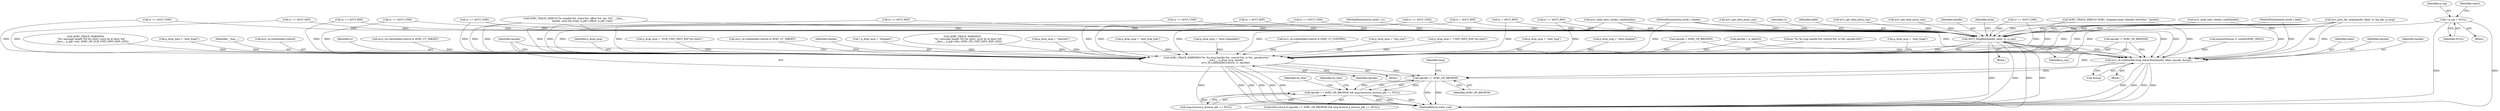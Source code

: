 digraph "0_Android_830cb39cb2a0f1bf6704d264e2a5c5029c175dd7@pointer" {
"1000147" [label="(Call,* p_rsp = NULL)"];
"1000996" [label="(Call,AVCT_MsgReq(handle, label, cr, p_rsp))"];
"1001015" [label="(Call,avrc_cb.ccb[handle].msg_cback.Run(handle, label, opcode, &msg))"];
"1001039" [label="(Call,opcode == AVRC_OP_BROWSE)"];
"1001038" [label="(Call,opcode == AVRC_OP_BROWSE && msg.browse.p_browse_pkt == NULL)"];
"1001023" [label="(Call,AVRC_TRACE_WARNING(\"%s %s msg handle:%d, control:%d, cr:%d, opcode:x%x\",\n                       __func__, p_drop_msg, handle,\n                       avrc_cb.ccb[handle].control, cr, opcode))"];
"1000388" [label="(Call,cr == AVCT_CMD)"];
"1001037" [label="(ControlStructure,if (opcode == AVRC_OP_BROWSE && msg.browse.p_browse_pkt == NULL))"];
"1001026" [label="(Identifier,p_drop_msg)"];
"1000788" [label="(Call,p_drop_msg = \"req_cont\")"];
"1001041" [label="(Identifier,AVRC_OP_BROWSE)"];
"1000684" [label="(Call,cr == AVCT_CMD)"];
"1000803" [label="(Call,p_drop_msg = \"sent_fragd\")"];
"1000149" [label="(Identifier,NULL)"];
"1000129" [label="(MethodParameterIn,uint8_t handle)"];
"1000130" [label="(MethodParameterIn,uint8_t label)"];
"1000962" [label="(Call,opcode != AVRC_OP_BROWSE)"];
"1000978" [label="(Call,avrc_get_data_ptr(p_rsp))"];
"1000933" [label="(Call,avrc_send_next_vendor_cmd(handle))"];
"1000310" [label="(Call,AVRC_TRACE_DEBUG(\"%s handle:%d, ctype:%d, offset:%d, len: %d\", __func__,\n                      handle, msg.hdr.ctype, p_pkt->offset, p_pkt->len))"];
"1001039" [label="(Call,opcode == AVRC_OP_BROWSE)"];
"1001019" [label="(Call,&msg)"];
"1000526" [label="(Call,avrc_get_data_ptr(p_rsp))"];
"1000207" [label="(Call,AVRC_TRACE_DEBUG(\"AVRC: stopping timer (handle=0x%02x)\", handle))"];
"1001042" [label="(Call,msg.browse.p_browse_pkt == NULL)"];
"1000581" [label="(Call,AVRC_TRACE_WARNING(\n                \"%s: message length %d too short: must be at least %d\",\n                __func__, p_pkt->len, AVRC_OP_SUB_UNIT_INFO_RSP_LEN))"];
"1000793" [label="(Call,p_drop_msg = \"sent_frag3\")"];
"1001007" [label="(Block,)"];
"1001025" [label="(Identifier,__func__)"];
"1001028" [label="(Call,avrc_cb.ccb[handle].control)"];
"1000349" [label="(Call,opcode = p_data[2])"];
"1001051" [label="(Identifier,do_free)"];
"1000815" [label="(Call,avrc_send_next_vendor_cmd(handle))"];
"1001017" [label="(Identifier,label)"];
"1000203" [label="(Call,cr == AVCT_RSP)"];
"1001035" [label="(Identifier,cr)"];
"1001038" [label="(Call,opcode == AVRC_OP_BROWSE && msg.browse.p_browse_pkt == NULL)"];
"1001015" [label="(Call,avrc_cb.ccb[handle].msg_cback.Run(handle, label, opcode, &msg))"];
"1001018" [label="(Identifier,opcode)"];
"1000939" [label="(Call,avrc_cb.ccb[handle].control & AVRC_CT_TARGET)"];
"1000379" [label="(Call,cr == AVCT_RSP)"];
"1000515" [label="(Call,cr == AVCT_CMD)"];
"1000366" [label="(Call,cr == AVCT_CMD)"];
"1000987" [label="(Call,cr = AVCT_RSP)"];
"1000594" [label="(Call,p_drop_msg = \"SUB_UNIT_INFO_RSP too short\")"];
"1000357" [label="(Call,avrc_cb.ccb[handle].control & AVRC_CT_TARGET)"];
"1001027" [label="(Identifier,handle)"];
"1000157" [label="(Call,* p_drop_msg = \"dropped\")"];
"1000461" [label="(Call,AVRC_TRACE_WARNING(\n                \"%s: message length %d too short: must be at least %d\",\n                __func__, p_pkt->len, AVRC_OP_UNIT_INFO_RSP_LEN))"];
"1000984" [label="(Call,p_drop_msg = \"rejected\")"];
"1000827" [label="(Call,cr == AVCT_CMD)"];
"1000566" [label="(Call,cr = AVCT_RSP)"];
"1000399" [label="(Call,avrc_get_data_ptr(p_rsp))"];
"1000999" [label="(Identifier,cr)"];
"1001016" [label="(Identifier,handle)"];
"1000798" [label="(Call,p_drop_msg = \"sent_frag_free\")"];
"1000998" [label="(Identifier,label)"];
"1000446" [label="(Call,cr = AVCT_RSP)"];
"1000147" [label="(Call,* p_rsp = NULL)"];
"1001040" [label="(Identifier,opcode)"];
"1000996" [label="(Call,AVCT_MsgReq(handle, label, cr, p_rsp))"];
"1001000" [label="(Identifier,p_rsp)"];
"1000242" [label="(Call,opcode = AVRC_OP_BROWSE)"];
"1000569" [label="(Call,p_drop_msg = \"auto responded\")"];
"1000808" [label="(Call,cr == AVCT_RSP)"];
"1000370" [label="(Call,avrc_cb.ccb[handle].control & AVRC_CT_CONTROL)"];
"1000995" [label="(Block,)"];
"1000753" [label="(Call,avrc_proc_far_msg(handle, label, cr, &p_pkt, p_msg))"];
"1000474" [label="(Call,p_drop_msg = \"UNIT_INFO_RSP too short\")"];
"1000133" [label="(Block,)"];
"1000740" [label="(Call,cr == AVCT_CMD)"];
"1001054" [label="(Identifier,do_free)"];
"1000997" [label="(Identifier,handle)"];
"1001002" [label="(Identifier,drop)"];
"1000783" [label="(Call,p_drop_msg = \"sent_frag\")"];
"1000929" [label="(Call,cr == AVCT_RSP)"];
"1001023" [label="(Call,AVRC_TRACE_WARNING(\"%s %s msg handle:%d, control:%d, cr:%d, opcode:x%x\",\n                       __func__, p_drop_msg, handle,\n                       avrc_cb.ccb[handle].control, cr, opcode))"];
"1001036" [label="(Identifier,opcode)"];
"1000449" [label="(Call,p_drop_msg = \"auto respond\")"];
"1000948" [label="(Call,cr == AVCT_CMD)"];
"1001022" [label="(Block,)"];
"1000131" [label="(MethodParameterIn,uint8_t cr)"];
"1001045" [label="(Identifier,msg)"];
"1001024" [label="(Literal,\"%s %s msg handle:%d, control:%d, cr:%d, opcode:x%x\")"];
"1000148" [label="(Identifier,p_rsp)"];
"1000154" [label="(Identifier,reject)"];
"1001057" [label="(MethodReturn,static void)"];
"1000229" [label="(Call,memset(&msg, 0, sizeof(tAVRC_MSG)))"];
"1000147" -> "1000133"  [label="AST: "];
"1000147" -> "1000149"  [label="CFG: "];
"1000148" -> "1000147"  [label="AST: "];
"1000149" -> "1000147"  [label="AST: "];
"1000154" -> "1000147"  [label="CFG: "];
"1000147" -> "1001057"  [label="DDG: "];
"1000147" -> "1001057"  [label="DDG: "];
"1000147" -> "1000996"  [label="DDG: "];
"1000996" -> "1000995"  [label="AST: "];
"1000996" -> "1001000"  [label="CFG: "];
"1000997" -> "1000996"  [label="AST: "];
"1000998" -> "1000996"  [label="AST: "];
"1000999" -> "1000996"  [label="AST: "];
"1001000" -> "1000996"  [label="AST: "];
"1001002" -> "1000996"  [label="CFG: "];
"1000996" -> "1001057"  [label="DDG: "];
"1000996" -> "1001057"  [label="DDG: "];
"1000996" -> "1001057"  [label="DDG: "];
"1000996" -> "1001057"  [label="DDG: "];
"1000753" -> "1000996"  [label="DDG: "];
"1000753" -> "1000996"  [label="DDG: "];
"1000753" -> "1000996"  [label="DDG: "];
"1000815" -> "1000996"  [label="DDG: "];
"1000207" -> "1000996"  [label="DDG: "];
"1000933" -> "1000996"  [label="DDG: "];
"1000310" -> "1000996"  [label="DDG: "];
"1000129" -> "1000996"  [label="DDG: "];
"1000130" -> "1000996"  [label="DDG: "];
"1000388" -> "1000996"  [label="DDG: "];
"1000684" -> "1000996"  [label="DDG: "];
"1000379" -> "1000996"  [label="DDG: "];
"1000366" -> "1000996"  [label="DDG: "];
"1000948" -> "1000996"  [label="DDG: "];
"1000987" -> "1000996"  [label="DDG: "];
"1000808" -> "1000996"  [label="DDG: "];
"1000446" -> "1000996"  [label="DDG: "];
"1000515" -> "1000996"  [label="DDG: "];
"1000827" -> "1000996"  [label="DDG: "];
"1000566" -> "1000996"  [label="DDG: "];
"1000929" -> "1000996"  [label="DDG: "];
"1000740" -> "1000996"  [label="DDG: "];
"1000203" -> "1000996"  [label="DDG: "];
"1000131" -> "1000996"  [label="DDG: "];
"1000978" -> "1000996"  [label="DDG: "];
"1000399" -> "1000996"  [label="DDG: "];
"1000526" -> "1000996"  [label="DDG: "];
"1000996" -> "1001015"  [label="DDG: "];
"1000996" -> "1001015"  [label="DDG: "];
"1000996" -> "1001023"  [label="DDG: "];
"1000996" -> "1001023"  [label="DDG: "];
"1001015" -> "1001007"  [label="AST: "];
"1001015" -> "1001019"  [label="CFG: "];
"1001016" -> "1001015"  [label="AST: "];
"1001017" -> "1001015"  [label="AST: "];
"1001018" -> "1001015"  [label="AST: "];
"1001019" -> "1001015"  [label="AST: "];
"1001040" -> "1001015"  [label="CFG: "];
"1001015" -> "1001057"  [label="DDG: "];
"1001015" -> "1001057"  [label="DDG: "];
"1001015" -> "1001057"  [label="DDG: "];
"1001015" -> "1001057"  [label="DDG: "];
"1000753" -> "1001015"  [label="DDG: "];
"1000753" -> "1001015"  [label="DDG: "];
"1000815" -> "1001015"  [label="DDG: "];
"1000207" -> "1001015"  [label="DDG: "];
"1000933" -> "1001015"  [label="DDG: "];
"1000310" -> "1001015"  [label="DDG: "];
"1000129" -> "1001015"  [label="DDG: "];
"1000130" -> "1001015"  [label="DDG: "];
"1000349" -> "1001015"  [label="DDG: "];
"1000962" -> "1001015"  [label="DDG: "];
"1000242" -> "1001015"  [label="DDG: "];
"1000229" -> "1001015"  [label="DDG: "];
"1001015" -> "1001039"  [label="DDG: "];
"1001039" -> "1001038"  [label="AST: "];
"1001039" -> "1001041"  [label="CFG: "];
"1001040" -> "1001039"  [label="AST: "];
"1001041" -> "1001039"  [label="AST: "];
"1001045" -> "1001039"  [label="CFG: "];
"1001038" -> "1001039"  [label="CFG: "];
"1001039" -> "1001057"  [label="DDG: "];
"1001039" -> "1001057"  [label="DDG: "];
"1001039" -> "1001038"  [label="DDG: "];
"1001039" -> "1001038"  [label="DDG: "];
"1001023" -> "1001039"  [label="DDG: "];
"1000962" -> "1001039"  [label="DDG: "];
"1001038" -> "1001037"  [label="AST: "];
"1001038" -> "1001042"  [label="CFG: "];
"1001042" -> "1001038"  [label="AST: "];
"1001051" -> "1001038"  [label="CFG: "];
"1001054" -> "1001038"  [label="CFG: "];
"1001038" -> "1001057"  [label="DDG: "];
"1001038" -> "1001057"  [label="DDG: "];
"1001038" -> "1001057"  [label="DDG: "];
"1001042" -> "1001038"  [label="DDG: "];
"1001042" -> "1001038"  [label="DDG: "];
"1001023" -> "1001022"  [label="AST: "];
"1001023" -> "1001036"  [label="CFG: "];
"1001024" -> "1001023"  [label="AST: "];
"1001025" -> "1001023"  [label="AST: "];
"1001026" -> "1001023"  [label="AST: "];
"1001027" -> "1001023"  [label="AST: "];
"1001028" -> "1001023"  [label="AST: "];
"1001035" -> "1001023"  [label="AST: "];
"1001036" -> "1001023"  [label="AST: "];
"1001040" -> "1001023"  [label="CFG: "];
"1001023" -> "1001057"  [label="DDG: "];
"1001023" -> "1001057"  [label="DDG: "];
"1001023" -> "1001057"  [label="DDG: "];
"1001023" -> "1001057"  [label="DDG: "];
"1001023" -> "1001057"  [label="DDG: "];
"1001023" -> "1001057"  [label="DDG: "];
"1000310" -> "1001023"  [label="DDG: "];
"1000310" -> "1001023"  [label="DDG: "];
"1000581" -> "1001023"  [label="DDG: "];
"1000461" -> "1001023"  [label="DDG: "];
"1000788" -> "1001023"  [label="DDG: "];
"1000594" -> "1001023"  [label="DDG: "];
"1000157" -> "1001023"  [label="DDG: "];
"1000449" -> "1001023"  [label="DDG: "];
"1000569" -> "1001023"  [label="DDG: "];
"1000803" -> "1001023"  [label="DDG: "];
"1000984" -> "1001023"  [label="DDG: "];
"1000798" -> "1001023"  [label="DDG: "];
"1000783" -> "1001023"  [label="DDG: "];
"1000793" -> "1001023"  [label="DDG: "];
"1000474" -> "1001023"  [label="DDG: "];
"1000753" -> "1001023"  [label="DDG: "];
"1000753" -> "1001023"  [label="DDG: "];
"1000815" -> "1001023"  [label="DDG: "];
"1000207" -> "1001023"  [label="DDG: "];
"1000933" -> "1001023"  [label="DDG: "];
"1000129" -> "1001023"  [label="DDG: "];
"1000939" -> "1001023"  [label="DDG: "];
"1000357" -> "1001023"  [label="DDG: "];
"1000370" -> "1001023"  [label="DDG: "];
"1000388" -> "1001023"  [label="DDG: "];
"1000684" -> "1001023"  [label="DDG: "];
"1000379" -> "1001023"  [label="DDG: "];
"1000366" -> "1001023"  [label="DDG: "];
"1000948" -> "1001023"  [label="DDG: "];
"1000987" -> "1001023"  [label="DDG: "];
"1000808" -> "1001023"  [label="DDG: "];
"1000446" -> "1001023"  [label="DDG: "];
"1000515" -> "1001023"  [label="DDG: "];
"1000827" -> "1001023"  [label="DDG: "];
"1000566" -> "1001023"  [label="DDG: "];
"1000929" -> "1001023"  [label="DDG: "];
"1000740" -> "1001023"  [label="DDG: "];
"1000203" -> "1001023"  [label="DDG: "];
"1000131" -> "1001023"  [label="DDG: "];
"1000349" -> "1001023"  [label="DDG: "];
"1000962" -> "1001023"  [label="DDG: "];
"1000242" -> "1001023"  [label="DDG: "];
}

